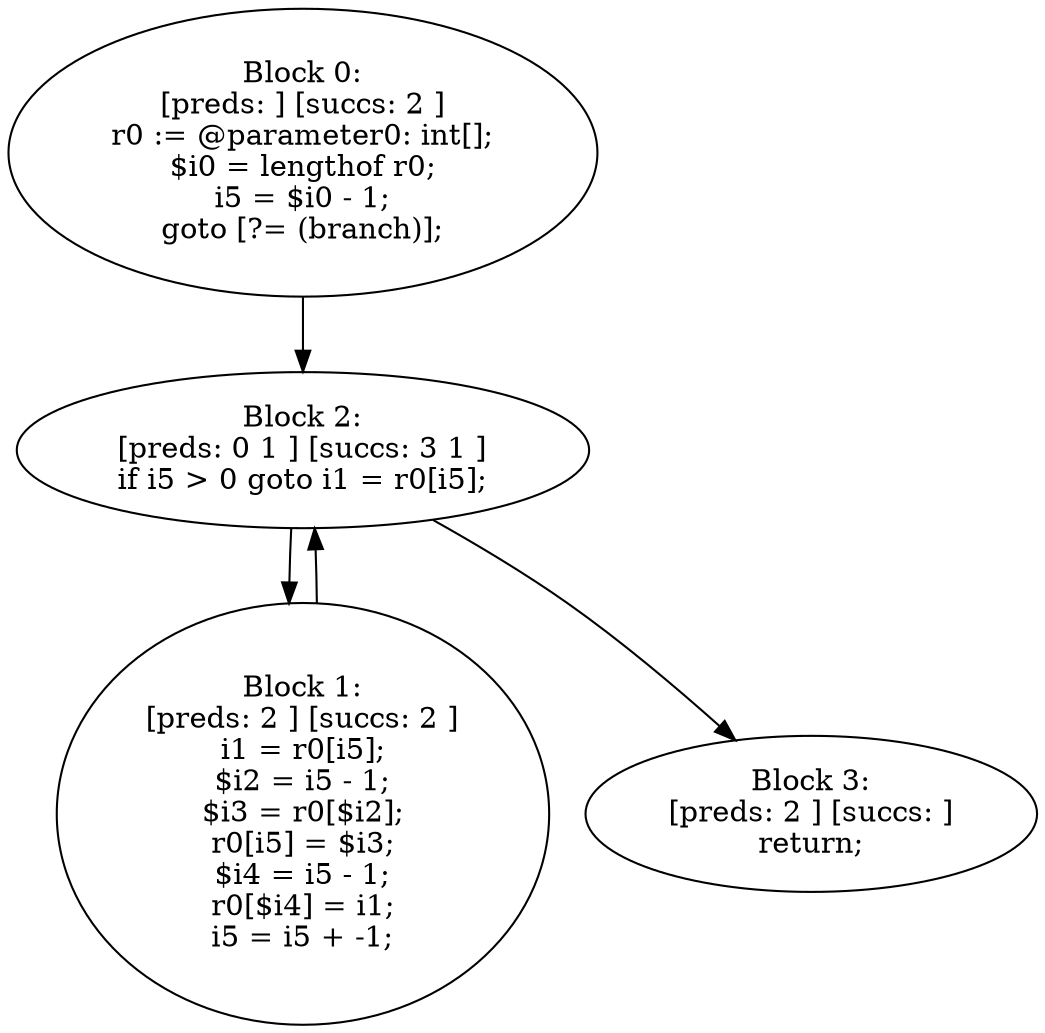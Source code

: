 digraph "unitGraph" {
    "Block 0:
[preds: ] [succs: 2 ]
r0 := @parameter0: int[];
$i0 = lengthof r0;
i5 = $i0 - 1;
goto [?= (branch)];
"
    "Block 1:
[preds: 2 ] [succs: 2 ]
i1 = r0[i5];
$i2 = i5 - 1;
$i3 = r0[$i2];
r0[i5] = $i3;
$i4 = i5 - 1;
r0[$i4] = i1;
i5 = i5 + -1;
"
    "Block 2:
[preds: 0 1 ] [succs: 3 1 ]
if i5 > 0 goto i1 = r0[i5];
"
    "Block 3:
[preds: 2 ] [succs: ]
return;
"
    "Block 0:
[preds: ] [succs: 2 ]
r0 := @parameter0: int[];
$i0 = lengthof r0;
i5 = $i0 - 1;
goto [?= (branch)];
"->"Block 2:
[preds: 0 1 ] [succs: 3 1 ]
if i5 > 0 goto i1 = r0[i5];
";
    "Block 1:
[preds: 2 ] [succs: 2 ]
i1 = r0[i5];
$i2 = i5 - 1;
$i3 = r0[$i2];
r0[i5] = $i3;
$i4 = i5 - 1;
r0[$i4] = i1;
i5 = i5 + -1;
"->"Block 2:
[preds: 0 1 ] [succs: 3 1 ]
if i5 > 0 goto i1 = r0[i5];
";
    "Block 2:
[preds: 0 1 ] [succs: 3 1 ]
if i5 > 0 goto i1 = r0[i5];
"->"Block 3:
[preds: 2 ] [succs: ]
return;
";
    "Block 2:
[preds: 0 1 ] [succs: 3 1 ]
if i5 > 0 goto i1 = r0[i5];
"->"Block 1:
[preds: 2 ] [succs: 2 ]
i1 = r0[i5];
$i2 = i5 - 1;
$i3 = r0[$i2];
r0[i5] = $i3;
$i4 = i5 - 1;
r0[$i4] = i1;
i5 = i5 + -1;
";
}
